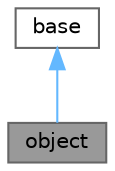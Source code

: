 digraph "object"
{
 // LATEX_PDF_SIZE
  bgcolor="transparent";
  edge [fontname=Helvetica,fontsize=10,labelfontname=Helvetica,labelfontsize=10];
  node [fontname=Helvetica,fontsize=10,shape=box,height=0.2,width=0.4];
  Node1 [id="Node000001",label="object",height=0.2,width=0.4,color="gray40", fillcolor="grey60", style="filled", fontcolor="black",tooltip="glTF binary object"];
  Node2 -> Node1 [id="edge1_Node000001_Node000002",dir="back",color="steelblue1",style="solid",tooltip=" "];
  Node2 [id="Node000002",label="base",height=0.2,width=0.4,color="gray40", fillcolor="white", style="filled",URL="$classFoam_1_1glTF_1_1base.html",tooltip="Base class for glTF entities."];
}
